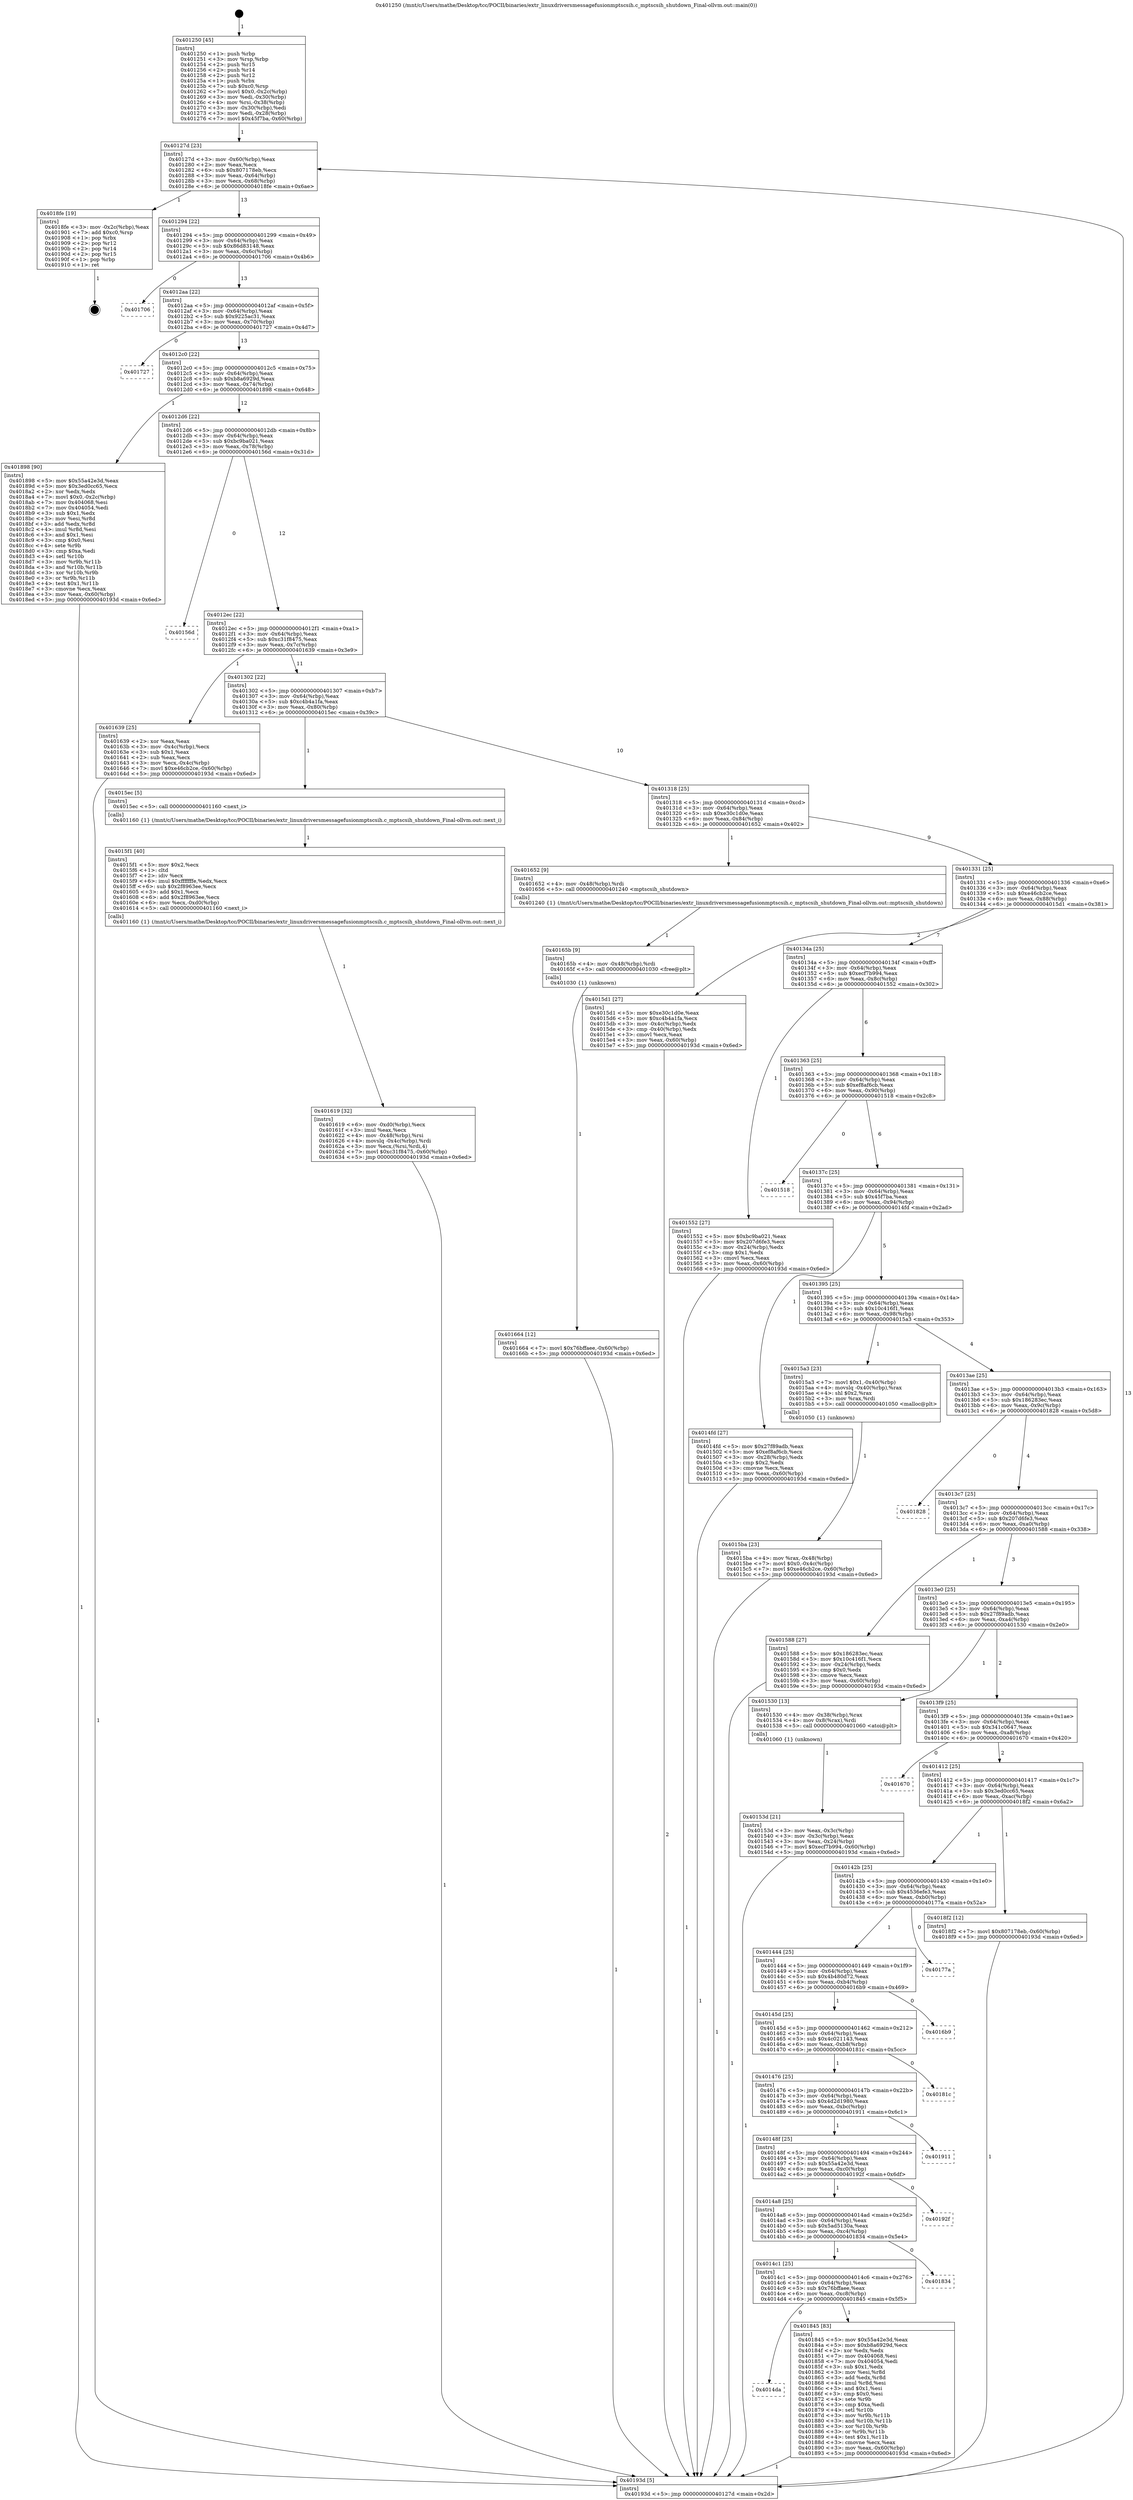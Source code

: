 digraph "0x401250" {
  label = "0x401250 (/mnt/c/Users/mathe/Desktop/tcc/POCII/binaries/extr_linuxdriversmessagefusionmptscsih.c_mptscsih_shutdown_Final-ollvm.out::main(0))"
  labelloc = "t"
  node[shape=record]

  Entry [label="",width=0.3,height=0.3,shape=circle,fillcolor=black,style=filled]
  "0x40127d" [label="{
     0x40127d [23]\l
     | [instrs]\l
     &nbsp;&nbsp;0x40127d \<+3\>: mov -0x60(%rbp),%eax\l
     &nbsp;&nbsp;0x401280 \<+2\>: mov %eax,%ecx\l
     &nbsp;&nbsp;0x401282 \<+6\>: sub $0x807178eb,%ecx\l
     &nbsp;&nbsp;0x401288 \<+3\>: mov %eax,-0x64(%rbp)\l
     &nbsp;&nbsp;0x40128b \<+3\>: mov %ecx,-0x68(%rbp)\l
     &nbsp;&nbsp;0x40128e \<+6\>: je 00000000004018fe \<main+0x6ae\>\l
  }"]
  "0x4018fe" [label="{
     0x4018fe [19]\l
     | [instrs]\l
     &nbsp;&nbsp;0x4018fe \<+3\>: mov -0x2c(%rbp),%eax\l
     &nbsp;&nbsp;0x401901 \<+7\>: add $0xc0,%rsp\l
     &nbsp;&nbsp;0x401908 \<+1\>: pop %rbx\l
     &nbsp;&nbsp;0x401909 \<+2\>: pop %r12\l
     &nbsp;&nbsp;0x40190b \<+2\>: pop %r14\l
     &nbsp;&nbsp;0x40190d \<+2\>: pop %r15\l
     &nbsp;&nbsp;0x40190f \<+1\>: pop %rbp\l
     &nbsp;&nbsp;0x401910 \<+1\>: ret\l
  }"]
  "0x401294" [label="{
     0x401294 [22]\l
     | [instrs]\l
     &nbsp;&nbsp;0x401294 \<+5\>: jmp 0000000000401299 \<main+0x49\>\l
     &nbsp;&nbsp;0x401299 \<+3\>: mov -0x64(%rbp),%eax\l
     &nbsp;&nbsp;0x40129c \<+5\>: sub $0x86d83148,%eax\l
     &nbsp;&nbsp;0x4012a1 \<+3\>: mov %eax,-0x6c(%rbp)\l
     &nbsp;&nbsp;0x4012a4 \<+6\>: je 0000000000401706 \<main+0x4b6\>\l
  }"]
  Exit [label="",width=0.3,height=0.3,shape=circle,fillcolor=black,style=filled,peripheries=2]
  "0x401706" [label="{
     0x401706\l
  }", style=dashed]
  "0x4012aa" [label="{
     0x4012aa [22]\l
     | [instrs]\l
     &nbsp;&nbsp;0x4012aa \<+5\>: jmp 00000000004012af \<main+0x5f\>\l
     &nbsp;&nbsp;0x4012af \<+3\>: mov -0x64(%rbp),%eax\l
     &nbsp;&nbsp;0x4012b2 \<+5\>: sub $0x9225ac31,%eax\l
     &nbsp;&nbsp;0x4012b7 \<+3\>: mov %eax,-0x70(%rbp)\l
     &nbsp;&nbsp;0x4012ba \<+6\>: je 0000000000401727 \<main+0x4d7\>\l
  }"]
  "0x4014da" [label="{
     0x4014da\l
  }", style=dashed]
  "0x401727" [label="{
     0x401727\l
  }", style=dashed]
  "0x4012c0" [label="{
     0x4012c0 [22]\l
     | [instrs]\l
     &nbsp;&nbsp;0x4012c0 \<+5\>: jmp 00000000004012c5 \<main+0x75\>\l
     &nbsp;&nbsp;0x4012c5 \<+3\>: mov -0x64(%rbp),%eax\l
     &nbsp;&nbsp;0x4012c8 \<+5\>: sub $0xb8a6929d,%eax\l
     &nbsp;&nbsp;0x4012cd \<+3\>: mov %eax,-0x74(%rbp)\l
     &nbsp;&nbsp;0x4012d0 \<+6\>: je 0000000000401898 \<main+0x648\>\l
  }"]
  "0x401845" [label="{
     0x401845 [83]\l
     | [instrs]\l
     &nbsp;&nbsp;0x401845 \<+5\>: mov $0x55a42e3d,%eax\l
     &nbsp;&nbsp;0x40184a \<+5\>: mov $0xb8a6929d,%ecx\l
     &nbsp;&nbsp;0x40184f \<+2\>: xor %edx,%edx\l
     &nbsp;&nbsp;0x401851 \<+7\>: mov 0x404068,%esi\l
     &nbsp;&nbsp;0x401858 \<+7\>: mov 0x404054,%edi\l
     &nbsp;&nbsp;0x40185f \<+3\>: sub $0x1,%edx\l
     &nbsp;&nbsp;0x401862 \<+3\>: mov %esi,%r8d\l
     &nbsp;&nbsp;0x401865 \<+3\>: add %edx,%r8d\l
     &nbsp;&nbsp;0x401868 \<+4\>: imul %r8d,%esi\l
     &nbsp;&nbsp;0x40186c \<+3\>: and $0x1,%esi\l
     &nbsp;&nbsp;0x40186f \<+3\>: cmp $0x0,%esi\l
     &nbsp;&nbsp;0x401872 \<+4\>: sete %r9b\l
     &nbsp;&nbsp;0x401876 \<+3\>: cmp $0xa,%edi\l
     &nbsp;&nbsp;0x401879 \<+4\>: setl %r10b\l
     &nbsp;&nbsp;0x40187d \<+3\>: mov %r9b,%r11b\l
     &nbsp;&nbsp;0x401880 \<+3\>: and %r10b,%r11b\l
     &nbsp;&nbsp;0x401883 \<+3\>: xor %r10b,%r9b\l
     &nbsp;&nbsp;0x401886 \<+3\>: or %r9b,%r11b\l
     &nbsp;&nbsp;0x401889 \<+4\>: test $0x1,%r11b\l
     &nbsp;&nbsp;0x40188d \<+3\>: cmovne %ecx,%eax\l
     &nbsp;&nbsp;0x401890 \<+3\>: mov %eax,-0x60(%rbp)\l
     &nbsp;&nbsp;0x401893 \<+5\>: jmp 000000000040193d \<main+0x6ed\>\l
  }"]
  "0x401898" [label="{
     0x401898 [90]\l
     | [instrs]\l
     &nbsp;&nbsp;0x401898 \<+5\>: mov $0x55a42e3d,%eax\l
     &nbsp;&nbsp;0x40189d \<+5\>: mov $0x3ed0cc65,%ecx\l
     &nbsp;&nbsp;0x4018a2 \<+2\>: xor %edx,%edx\l
     &nbsp;&nbsp;0x4018a4 \<+7\>: movl $0x0,-0x2c(%rbp)\l
     &nbsp;&nbsp;0x4018ab \<+7\>: mov 0x404068,%esi\l
     &nbsp;&nbsp;0x4018b2 \<+7\>: mov 0x404054,%edi\l
     &nbsp;&nbsp;0x4018b9 \<+3\>: sub $0x1,%edx\l
     &nbsp;&nbsp;0x4018bc \<+3\>: mov %esi,%r8d\l
     &nbsp;&nbsp;0x4018bf \<+3\>: add %edx,%r8d\l
     &nbsp;&nbsp;0x4018c2 \<+4\>: imul %r8d,%esi\l
     &nbsp;&nbsp;0x4018c6 \<+3\>: and $0x1,%esi\l
     &nbsp;&nbsp;0x4018c9 \<+3\>: cmp $0x0,%esi\l
     &nbsp;&nbsp;0x4018cc \<+4\>: sete %r9b\l
     &nbsp;&nbsp;0x4018d0 \<+3\>: cmp $0xa,%edi\l
     &nbsp;&nbsp;0x4018d3 \<+4\>: setl %r10b\l
     &nbsp;&nbsp;0x4018d7 \<+3\>: mov %r9b,%r11b\l
     &nbsp;&nbsp;0x4018da \<+3\>: and %r10b,%r11b\l
     &nbsp;&nbsp;0x4018dd \<+3\>: xor %r10b,%r9b\l
     &nbsp;&nbsp;0x4018e0 \<+3\>: or %r9b,%r11b\l
     &nbsp;&nbsp;0x4018e3 \<+4\>: test $0x1,%r11b\l
     &nbsp;&nbsp;0x4018e7 \<+3\>: cmovne %ecx,%eax\l
     &nbsp;&nbsp;0x4018ea \<+3\>: mov %eax,-0x60(%rbp)\l
     &nbsp;&nbsp;0x4018ed \<+5\>: jmp 000000000040193d \<main+0x6ed\>\l
  }"]
  "0x4012d6" [label="{
     0x4012d6 [22]\l
     | [instrs]\l
     &nbsp;&nbsp;0x4012d6 \<+5\>: jmp 00000000004012db \<main+0x8b\>\l
     &nbsp;&nbsp;0x4012db \<+3\>: mov -0x64(%rbp),%eax\l
     &nbsp;&nbsp;0x4012de \<+5\>: sub $0xbc9ba021,%eax\l
     &nbsp;&nbsp;0x4012e3 \<+3\>: mov %eax,-0x78(%rbp)\l
     &nbsp;&nbsp;0x4012e6 \<+6\>: je 000000000040156d \<main+0x31d\>\l
  }"]
  "0x4014c1" [label="{
     0x4014c1 [25]\l
     | [instrs]\l
     &nbsp;&nbsp;0x4014c1 \<+5\>: jmp 00000000004014c6 \<main+0x276\>\l
     &nbsp;&nbsp;0x4014c6 \<+3\>: mov -0x64(%rbp),%eax\l
     &nbsp;&nbsp;0x4014c9 \<+5\>: sub $0x76bffaee,%eax\l
     &nbsp;&nbsp;0x4014ce \<+6\>: mov %eax,-0xc8(%rbp)\l
     &nbsp;&nbsp;0x4014d4 \<+6\>: je 0000000000401845 \<main+0x5f5\>\l
  }"]
  "0x40156d" [label="{
     0x40156d\l
  }", style=dashed]
  "0x4012ec" [label="{
     0x4012ec [22]\l
     | [instrs]\l
     &nbsp;&nbsp;0x4012ec \<+5\>: jmp 00000000004012f1 \<main+0xa1\>\l
     &nbsp;&nbsp;0x4012f1 \<+3\>: mov -0x64(%rbp),%eax\l
     &nbsp;&nbsp;0x4012f4 \<+5\>: sub $0xc31f8475,%eax\l
     &nbsp;&nbsp;0x4012f9 \<+3\>: mov %eax,-0x7c(%rbp)\l
     &nbsp;&nbsp;0x4012fc \<+6\>: je 0000000000401639 \<main+0x3e9\>\l
  }"]
  "0x401834" [label="{
     0x401834\l
  }", style=dashed]
  "0x401639" [label="{
     0x401639 [25]\l
     | [instrs]\l
     &nbsp;&nbsp;0x401639 \<+2\>: xor %eax,%eax\l
     &nbsp;&nbsp;0x40163b \<+3\>: mov -0x4c(%rbp),%ecx\l
     &nbsp;&nbsp;0x40163e \<+3\>: sub $0x1,%eax\l
     &nbsp;&nbsp;0x401641 \<+2\>: sub %eax,%ecx\l
     &nbsp;&nbsp;0x401643 \<+3\>: mov %ecx,-0x4c(%rbp)\l
     &nbsp;&nbsp;0x401646 \<+7\>: movl $0xe46cb2ce,-0x60(%rbp)\l
     &nbsp;&nbsp;0x40164d \<+5\>: jmp 000000000040193d \<main+0x6ed\>\l
  }"]
  "0x401302" [label="{
     0x401302 [22]\l
     | [instrs]\l
     &nbsp;&nbsp;0x401302 \<+5\>: jmp 0000000000401307 \<main+0xb7\>\l
     &nbsp;&nbsp;0x401307 \<+3\>: mov -0x64(%rbp),%eax\l
     &nbsp;&nbsp;0x40130a \<+5\>: sub $0xc4b4a1fa,%eax\l
     &nbsp;&nbsp;0x40130f \<+3\>: mov %eax,-0x80(%rbp)\l
     &nbsp;&nbsp;0x401312 \<+6\>: je 00000000004015ec \<main+0x39c\>\l
  }"]
  "0x4014a8" [label="{
     0x4014a8 [25]\l
     | [instrs]\l
     &nbsp;&nbsp;0x4014a8 \<+5\>: jmp 00000000004014ad \<main+0x25d\>\l
     &nbsp;&nbsp;0x4014ad \<+3\>: mov -0x64(%rbp),%eax\l
     &nbsp;&nbsp;0x4014b0 \<+5\>: sub $0x5ad5130a,%eax\l
     &nbsp;&nbsp;0x4014b5 \<+6\>: mov %eax,-0xc4(%rbp)\l
     &nbsp;&nbsp;0x4014bb \<+6\>: je 0000000000401834 \<main+0x5e4\>\l
  }"]
  "0x4015ec" [label="{
     0x4015ec [5]\l
     | [instrs]\l
     &nbsp;&nbsp;0x4015ec \<+5\>: call 0000000000401160 \<next_i\>\l
     | [calls]\l
     &nbsp;&nbsp;0x401160 \{1\} (/mnt/c/Users/mathe/Desktop/tcc/POCII/binaries/extr_linuxdriversmessagefusionmptscsih.c_mptscsih_shutdown_Final-ollvm.out::next_i)\l
  }"]
  "0x401318" [label="{
     0x401318 [25]\l
     | [instrs]\l
     &nbsp;&nbsp;0x401318 \<+5\>: jmp 000000000040131d \<main+0xcd\>\l
     &nbsp;&nbsp;0x40131d \<+3\>: mov -0x64(%rbp),%eax\l
     &nbsp;&nbsp;0x401320 \<+5\>: sub $0xe30c1d0e,%eax\l
     &nbsp;&nbsp;0x401325 \<+6\>: mov %eax,-0x84(%rbp)\l
     &nbsp;&nbsp;0x40132b \<+6\>: je 0000000000401652 \<main+0x402\>\l
  }"]
  "0x40192f" [label="{
     0x40192f\l
  }", style=dashed]
  "0x401652" [label="{
     0x401652 [9]\l
     | [instrs]\l
     &nbsp;&nbsp;0x401652 \<+4\>: mov -0x48(%rbp),%rdi\l
     &nbsp;&nbsp;0x401656 \<+5\>: call 0000000000401240 \<mptscsih_shutdown\>\l
     | [calls]\l
     &nbsp;&nbsp;0x401240 \{1\} (/mnt/c/Users/mathe/Desktop/tcc/POCII/binaries/extr_linuxdriversmessagefusionmptscsih.c_mptscsih_shutdown_Final-ollvm.out::mptscsih_shutdown)\l
  }"]
  "0x401331" [label="{
     0x401331 [25]\l
     | [instrs]\l
     &nbsp;&nbsp;0x401331 \<+5\>: jmp 0000000000401336 \<main+0xe6\>\l
     &nbsp;&nbsp;0x401336 \<+3\>: mov -0x64(%rbp),%eax\l
     &nbsp;&nbsp;0x401339 \<+5\>: sub $0xe46cb2ce,%eax\l
     &nbsp;&nbsp;0x40133e \<+6\>: mov %eax,-0x88(%rbp)\l
     &nbsp;&nbsp;0x401344 \<+6\>: je 00000000004015d1 \<main+0x381\>\l
  }"]
  "0x40148f" [label="{
     0x40148f [25]\l
     | [instrs]\l
     &nbsp;&nbsp;0x40148f \<+5\>: jmp 0000000000401494 \<main+0x244\>\l
     &nbsp;&nbsp;0x401494 \<+3\>: mov -0x64(%rbp),%eax\l
     &nbsp;&nbsp;0x401497 \<+5\>: sub $0x55a42e3d,%eax\l
     &nbsp;&nbsp;0x40149c \<+6\>: mov %eax,-0xc0(%rbp)\l
     &nbsp;&nbsp;0x4014a2 \<+6\>: je 000000000040192f \<main+0x6df\>\l
  }"]
  "0x4015d1" [label="{
     0x4015d1 [27]\l
     | [instrs]\l
     &nbsp;&nbsp;0x4015d1 \<+5\>: mov $0xe30c1d0e,%eax\l
     &nbsp;&nbsp;0x4015d6 \<+5\>: mov $0xc4b4a1fa,%ecx\l
     &nbsp;&nbsp;0x4015db \<+3\>: mov -0x4c(%rbp),%edx\l
     &nbsp;&nbsp;0x4015de \<+3\>: cmp -0x40(%rbp),%edx\l
     &nbsp;&nbsp;0x4015e1 \<+3\>: cmovl %ecx,%eax\l
     &nbsp;&nbsp;0x4015e4 \<+3\>: mov %eax,-0x60(%rbp)\l
     &nbsp;&nbsp;0x4015e7 \<+5\>: jmp 000000000040193d \<main+0x6ed\>\l
  }"]
  "0x40134a" [label="{
     0x40134a [25]\l
     | [instrs]\l
     &nbsp;&nbsp;0x40134a \<+5\>: jmp 000000000040134f \<main+0xff\>\l
     &nbsp;&nbsp;0x40134f \<+3\>: mov -0x64(%rbp),%eax\l
     &nbsp;&nbsp;0x401352 \<+5\>: sub $0xecf7b994,%eax\l
     &nbsp;&nbsp;0x401357 \<+6\>: mov %eax,-0x8c(%rbp)\l
     &nbsp;&nbsp;0x40135d \<+6\>: je 0000000000401552 \<main+0x302\>\l
  }"]
  "0x401911" [label="{
     0x401911\l
  }", style=dashed]
  "0x401552" [label="{
     0x401552 [27]\l
     | [instrs]\l
     &nbsp;&nbsp;0x401552 \<+5\>: mov $0xbc9ba021,%eax\l
     &nbsp;&nbsp;0x401557 \<+5\>: mov $0x207d6fe3,%ecx\l
     &nbsp;&nbsp;0x40155c \<+3\>: mov -0x24(%rbp),%edx\l
     &nbsp;&nbsp;0x40155f \<+3\>: cmp $0x1,%edx\l
     &nbsp;&nbsp;0x401562 \<+3\>: cmovl %ecx,%eax\l
     &nbsp;&nbsp;0x401565 \<+3\>: mov %eax,-0x60(%rbp)\l
     &nbsp;&nbsp;0x401568 \<+5\>: jmp 000000000040193d \<main+0x6ed\>\l
  }"]
  "0x401363" [label="{
     0x401363 [25]\l
     | [instrs]\l
     &nbsp;&nbsp;0x401363 \<+5\>: jmp 0000000000401368 \<main+0x118\>\l
     &nbsp;&nbsp;0x401368 \<+3\>: mov -0x64(%rbp),%eax\l
     &nbsp;&nbsp;0x40136b \<+5\>: sub $0xef8af6cb,%eax\l
     &nbsp;&nbsp;0x401370 \<+6\>: mov %eax,-0x90(%rbp)\l
     &nbsp;&nbsp;0x401376 \<+6\>: je 0000000000401518 \<main+0x2c8\>\l
  }"]
  "0x401476" [label="{
     0x401476 [25]\l
     | [instrs]\l
     &nbsp;&nbsp;0x401476 \<+5\>: jmp 000000000040147b \<main+0x22b\>\l
     &nbsp;&nbsp;0x40147b \<+3\>: mov -0x64(%rbp),%eax\l
     &nbsp;&nbsp;0x40147e \<+5\>: sub $0x4d2d1980,%eax\l
     &nbsp;&nbsp;0x401483 \<+6\>: mov %eax,-0xbc(%rbp)\l
     &nbsp;&nbsp;0x401489 \<+6\>: je 0000000000401911 \<main+0x6c1\>\l
  }"]
  "0x401518" [label="{
     0x401518\l
  }", style=dashed]
  "0x40137c" [label="{
     0x40137c [25]\l
     | [instrs]\l
     &nbsp;&nbsp;0x40137c \<+5\>: jmp 0000000000401381 \<main+0x131\>\l
     &nbsp;&nbsp;0x401381 \<+3\>: mov -0x64(%rbp),%eax\l
     &nbsp;&nbsp;0x401384 \<+5\>: sub $0x45f7ba,%eax\l
     &nbsp;&nbsp;0x401389 \<+6\>: mov %eax,-0x94(%rbp)\l
     &nbsp;&nbsp;0x40138f \<+6\>: je 00000000004014fd \<main+0x2ad\>\l
  }"]
  "0x40181c" [label="{
     0x40181c\l
  }", style=dashed]
  "0x4014fd" [label="{
     0x4014fd [27]\l
     | [instrs]\l
     &nbsp;&nbsp;0x4014fd \<+5\>: mov $0x27f89adb,%eax\l
     &nbsp;&nbsp;0x401502 \<+5\>: mov $0xef8af6cb,%ecx\l
     &nbsp;&nbsp;0x401507 \<+3\>: mov -0x28(%rbp),%edx\l
     &nbsp;&nbsp;0x40150a \<+3\>: cmp $0x2,%edx\l
     &nbsp;&nbsp;0x40150d \<+3\>: cmovne %ecx,%eax\l
     &nbsp;&nbsp;0x401510 \<+3\>: mov %eax,-0x60(%rbp)\l
     &nbsp;&nbsp;0x401513 \<+5\>: jmp 000000000040193d \<main+0x6ed\>\l
  }"]
  "0x401395" [label="{
     0x401395 [25]\l
     | [instrs]\l
     &nbsp;&nbsp;0x401395 \<+5\>: jmp 000000000040139a \<main+0x14a\>\l
     &nbsp;&nbsp;0x40139a \<+3\>: mov -0x64(%rbp),%eax\l
     &nbsp;&nbsp;0x40139d \<+5\>: sub $0x10c416f1,%eax\l
     &nbsp;&nbsp;0x4013a2 \<+6\>: mov %eax,-0x98(%rbp)\l
     &nbsp;&nbsp;0x4013a8 \<+6\>: je 00000000004015a3 \<main+0x353\>\l
  }"]
  "0x40193d" [label="{
     0x40193d [5]\l
     | [instrs]\l
     &nbsp;&nbsp;0x40193d \<+5\>: jmp 000000000040127d \<main+0x2d\>\l
  }"]
  "0x401250" [label="{
     0x401250 [45]\l
     | [instrs]\l
     &nbsp;&nbsp;0x401250 \<+1\>: push %rbp\l
     &nbsp;&nbsp;0x401251 \<+3\>: mov %rsp,%rbp\l
     &nbsp;&nbsp;0x401254 \<+2\>: push %r15\l
     &nbsp;&nbsp;0x401256 \<+2\>: push %r14\l
     &nbsp;&nbsp;0x401258 \<+2\>: push %r12\l
     &nbsp;&nbsp;0x40125a \<+1\>: push %rbx\l
     &nbsp;&nbsp;0x40125b \<+7\>: sub $0xc0,%rsp\l
     &nbsp;&nbsp;0x401262 \<+7\>: movl $0x0,-0x2c(%rbp)\l
     &nbsp;&nbsp;0x401269 \<+3\>: mov %edi,-0x30(%rbp)\l
     &nbsp;&nbsp;0x40126c \<+4\>: mov %rsi,-0x38(%rbp)\l
     &nbsp;&nbsp;0x401270 \<+3\>: mov -0x30(%rbp),%edi\l
     &nbsp;&nbsp;0x401273 \<+3\>: mov %edi,-0x28(%rbp)\l
     &nbsp;&nbsp;0x401276 \<+7\>: movl $0x45f7ba,-0x60(%rbp)\l
  }"]
  "0x40145d" [label="{
     0x40145d [25]\l
     | [instrs]\l
     &nbsp;&nbsp;0x40145d \<+5\>: jmp 0000000000401462 \<main+0x212\>\l
     &nbsp;&nbsp;0x401462 \<+3\>: mov -0x64(%rbp),%eax\l
     &nbsp;&nbsp;0x401465 \<+5\>: sub $0x4c021143,%eax\l
     &nbsp;&nbsp;0x40146a \<+6\>: mov %eax,-0xb8(%rbp)\l
     &nbsp;&nbsp;0x401470 \<+6\>: je 000000000040181c \<main+0x5cc\>\l
  }"]
  "0x4015a3" [label="{
     0x4015a3 [23]\l
     | [instrs]\l
     &nbsp;&nbsp;0x4015a3 \<+7\>: movl $0x1,-0x40(%rbp)\l
     &nbsp;&nbsp;0x4015aa \<+4\>: movslq -0x40(%rbp),%rax\l
     &nbsp;&nbsp;0x4015ae \<+4\>: shl $0x2,%rax\l
     &nbsp;&nbsp;0x4015b2 \<+3\>: mov %rax,%rdi\l
     &nbsp;&nbsp;0x4015b5 \<+5\>: call 0000000000401050 \<malloc@plt\>\l
     | [calls]\l
     &nbsp;&nbsp;0x401050 \{1\} (unknown)\l
  }"]
  "0x4013ae" [label="{
     0x4013ae [25]\l
     | [instrs]\l
     &nbsp;&nbsp;0x4013ae \<+5\>: jmp 00000000004013b3 \<main+0x163\>\l
     &nbsp;&nbsp;0x4013b3 \<+3\>: mov -0x64(%rbp),%eax\l
     &nbsp;&nbsp;0x4013b6 \<+5\>: sub $0x186283ec,%eax\l
     &nbsp;&nbsp;0x4013bb \<+6\>: mov %eax,-0x9c(%rbp)\l
     &nbsp;&nbsp;0x4013c1 \<+6\>: je 0000000000401828 \<main+0x5d8\>\l
  }"]
  "0x4016b9" [label="{
     0x4016b9\l
  }", style=dashed]
  "0x401828" [label="{
     0x401828\l
  }", style=dashed]
  "0x4013c7" [label="{
     0x4013c7 [25]\l
     | [instrs]\l
     &nbsp;&nbsp;0x4013c7 \<+5\>: jmp 00000000004013cc \<main+0x17c\>\l
     &nbsp;&nbsp;0x4013cc \<+3\>: mov -0x64(%rbp),%eax\l
     &nbsp;&nbsp;0x4013cf \<+5\>: sub $0x207d6fe3,%eax\l
     &nbsp;&nbsp;0x4013d4 \<+6\>: mov %eax,-0xa0(%rbp)\l
     &nbsp;&nbsp;0x4013da \<+6\>: je 0000000000401588 \<main+0x338\>\l
  }"]
  "0x401444" [label="{
     0x401444 [25]\l
     | [instrs]\l
     &nbsp;&nbsp;0x401444 \<+5\>: jmp 0000000000401449 \<main+0x1f9\>\l
     &nbsp;&nbsp;0x401449 \<+3\>: mov -0x64(%rbp),%eax\l
     &nbsp;&nbsp;0x40144c \<+5\>: sub $0x4b480d72,%eax\l
     &nbsp;&nbsp;0x401451 \<+6\>: mov %eax,-0xb4(%rbp)\l
     &nbsp;&nbsp;0x401457 \<+6\>: je 00000000004016b9 \<main+0x469\>\l
  }"]
  "0x401588" [label="{
     0x401588 [27]\l
     | [instrs]\l
     &nbsp;&nbsp;0x401588 \<+5\>: mov $0x186283ec,%eax\l
     &nbsp;&nbsp;0x40158d \<+5\>: mov $0x10c416f1,%ecx\l
     &nbsp;&nbsp;0x401592 \<+3\>: mov -0x24(%rbp),%edx\l
     &nbsp;&nbsp;0x401595 \<+3\>: cmp $0x0,%edx\l
     &nbsp;&nbsp;0x401598 \<+3\>: cmove %ecx,%eax\l
     &nbsp;&nbsp;0x40159b \<+3\>: mov %eax,-0x60(%rbp)\l
     &nbsp;&nbsp;0x40159e \<+5\>: jmp 000000000040193d \<main+0x6ed\>\l
  }"]
  "0x4013e0" [label="{
     0x4013e0 [25]\l
     | [instrs]\l
     &nbsp;&nbsp;0x4013e0 \<+5\>: jmp 00000000004013e5 \<main+0x195\>\l
     &nbsp;&nbsp;0x4013e5 \<+3\>: mov -0x64(%rbp),%eax\l
     &nbsp;&nbsp;0x4013e8 \<+5\>: sub $0x27f89adb,%eax\l
     &nbsp;&nbsp;0x4013ed \<+6\>: mov %eax,-0xa4(%rbp)\l
     &nbsp;&nbsp;0x4013f3 \<+6\>: je 0000000000401530 \<main+0x2e0\>\l
  }"]
  "0x40177a" [label="{
     0x40177a\l
  }", style=dashed]
  "0x401530" [label="{
     0x401530 [13]\l
     | [instrs]\l
     &nbsp;&nbsp;0x401530 \<+4\>: mov -0x38(%rbp),%rax\l
     &nbsp;&nbsp;0x401534 \<+4\>: mov 0x8(%rax),%rdi\l
     &nbsp;&nbsp;0x401538 \<+5\>: call 0000000000401060 \<atoi@plt\>\l
     | [calls]\l
     &nbsp;&nbsp;0x401060 \{1\} (unknown)\l
  }"]
  "0x4013f9" [label="{
     0x4013f9 [25]\l
     | [instrs]\l
     &nbsp;&nbsp;0x4013f9 \<+5\>: jmp 00000000004013fe \<main+0x1ae\>\l
     &nbsp;&nbsp;0x4013fe \<+3\>: mov -0x64(%rbp),%eax\l
     &nbsp;&nbsp;0x401401 \<+5\>: sub $0x341c0647,%eax\l
     &nbsp;&nbsp;0x401406 \<+6\>: mov %eax,-0xa8(%rbp)\l
     &nbsp;&nbsp;0x40140c \<+6\>: je 0000000000401670 \<main+0x420\>\l
  }"]
  "0x40153d" [label="{
     0x40153d [21]\l
     | [instrs]\l
     &nbsp;&nbsp;0x40153d \<+3\>: mov %eax,-0x3c(%rbp)\l
     &nbsp;&nbsp;0x401540 \<+3\>: mov -0x3c(%rbp),%eax\l
     &nbsp;&nbsp;0x401543 \<+3\>: mov %eax,-0x24(%rbp)\l
     &nbsp;&nbsp;0x401546 \<+7\>: movl $0xecf7b994,-0x60(%rbp)\l
     &nbsp;&nbsp;0x40154d \<+5\>: jmp 000000000040193d \<main+0x6ed\>\l
  }"]
  "0x4015ba" [label="{
     0x4015ba [23]\l
     | [instrs]\l
     &nbsp;&nbsp;0x4015ba \<+4\>: mov %rax,-0x48(%rbp)\l
     &nbsp;&nbsp;0x4015be \<+7\>: movl $0x0,-0x4c(%rbp)\l
     &nbsp;&nbsp;0x4015c5 \<+7\>: movl $0xe46cb2ce,-0x60(%rbp)\l
     &nbsp;&nbsp;0x4015cc \<+5\>: jmp 000000000040193d \<main+0x6ed\>\l
  }"]
  "0x4015f1" [label="{
     0x4015f1 [40]\l
     | [instrs]\l
     &nbsp;&nbsp;0x4015f1 \<+5\>: mov $0x2,%ecx\l
     &nbsp;&nbsp;0x4015f6 \<+1\>: cltd\l
     &nbsp;&nbsp;0x4015f7 \<+2\>: idiv %ecx\l
     &nbsp;&nbsp;0x4015f9 \<+6\>: imul $0xfffffffe,%edx,%ecx\l
     &nbsp;&nbsp;0x4015ff \<+6\>: sub $0x2f8963ee,%ecx\l
     &nbsp;&nbsp;0x401605 \<+3\>: add $0x1,%ecx\l
     &nbsp;&nbsp;0x401608 \<+6\>: add $0x2f8963ee,%ecx\l
     &nbsp;&nbsp;0x40160e \<+6\>: mov %ecx,-0xd0(%rbp)\l
     &nbsp;&nbsp;0x401614 \<+5\>: call 0000000000401160 \<next_i\>\l
     | [calls]\l
     &nbsp;&nbsp;0x401160 \{1\} (/mnt/c/Users/mathe/Desktop/tcc/POCII/binaries/extr_linuxdriversmessagefusionmptscsih.c_mptscsih_shutdown_Final-ollvm.out::next_i)\l
  }"]
  "0x401619" [label="{
     0x401619 [32]\l
     | [instrs]\l
     &nbsp;&nbsp;0x401619 \<+6\>: mov -0xd0(%rbp),%ecx\l
     &nbsp;&nbsp;0x40161f \<+3\>: imul %eax,%ecx\l
     &nbsp;&nbsp;0x401622 \<+4\>: mov -0x48(%rbp),%rsi\l
     &nbsp;&nbsp;0x401626 \<+4\>: movslq -0x4c(%rbp),%rdi\l
     &nbsp;&nbsp;0x40162a \<+3\>: mov %ecx,(%rsi,%rdi,4)\l
     &nbsp;&nbsp;0x40162d \<+7\>: movl $0xc31f8475,-0x60(%rbp)\l
     &nbsp;&nbsp;0x401634 \<+5\>: jmp 000000000040193d \<main+0x6ed\>\l
  }"]
  "0x40165b" [label="{
     0x40165b [9]\l
     | [instrs]\l
     &nbsp;&nbsp;0x40165b \<+4\>: mov -0x48(%rbp),%rdi\l
     &nbsp;&nbsp;0x40165f \<+5\>: call 0000000000401030 \<free@plt\>\l
     | [calls]\l
     &nbsp;&nbsp;0x401030 \{1\} (unknown)\l
  }"]
  "0x401664" [label="{
     0x401664 [12]\l
     | [instrs]\l
     &nbsp;&nbsp;0x401664 \<+7\>: movl $0x76bffaee,-0x60(%rbp)\l
     &nbsp;&nbsp;0x40166b \<+5\>: jmp 000000000040193d \<main+0x6ed\>\l
  }"]
  "0x40142b" [label="{
     0x40142b [25]\l
     | [instrs]\l
     &nbsp;&nbsp;0x40142b \<+5\>: jmp 0000000000401430 \<main+0x1e0\>\l
     &nbsp;&nbsp;0x401430 \<+3\>: mov -0x64(%rbp),%eax\l
     &nbsp;&nbsp;0x401433 \<+5\>: sub $0x4536efe3,%eax\l
     &nbsp;&nbsp;0x401438 \<+6\>: mov %eax,-0xb0(%rbp)\l
     &nbsp;&nbsp;0x40143e \<+6\>: je 000000000040177a \<main+0x52a\>\l
  }"]
  "0x401670" [label="{
     0x401670\l
  }", style=dashed]
  "0x401412" [label="{
     0x401412 [25]\l
     | [instrs]\l
     &nbsp;&nbsp;0x401412 \<+5\>: jmp 0000000000401417 \<main+0x1c7\>\l
     &nbsp;&nbsp;0x401417 \<+3\>: mov -0x64(%rbp),%eax\l
     &nbsp;&nbsp;0x40141a \<+5\>: sub $0x3ed0cc65,%eax\l
     &nbsp;&nbsp;0x40141f \<+6\>: mov %eax,-0xac(%rbp)\l
     &nbsp;&nbsp;0x401425 \<+6\>: je 00000000004018f2 \<main+0x6a2\>\l
  }"]
  "0x4018f2" [label="{
     0x4018f2 [12]\l
     | [instrs]\l
     &nbsp;&nbsp;0x4018f2 \<+7\>: movl $0x807178eb,-0x60(%rbp)\l
     &nbsp;&nbsp;0x4018f9 \<+5\>: jmp 000000000040193d \<main+0x6ed\>\l
  }"]
  Entry -> "0x401250" [label=" 1"]
  "0x40127d" -> "0x4018fe" [label=" 1"]
  "0x40127d" -> "0x401294" [label=" 13"]
  "0x4018fe" -> Exit [label=" 1"]
  "0x401294" -> "0x401706" [label=" 0"]
  "0x401294" -> "0x4012aa" [label=" 13"]
  "0x4018f2" -> "0x40193d" [label=" 1"]
  "0x4012aa" -> "0x401727" [label=" 0"]
  "0x4012aa" -> "0x4012c0" [label=" 13"]
  "0x401898" -> "0x40193d" [label=" 1"]
  "0x4012c0" -> "0x401898" [label=" 1"]
  "0x4012c0" -> "0x4012d6" [label=" 12"]
  "0x401845" -> "0x40193d" [label=" 1"]
  "0x4012d6" -> "0x40156d" [label=" 0"]
  "0x4012d6" -> "0x4012ec" [label=" 12"]
  "0x4014c1" -> "0x401845" [label=" 1"]
  "0x4012ec" -> "0x401639" [label=" 1"]
  "0x4012ec" -> "0x401302" [label=" 11"]
  "0x4014c1" -> "0x4014da" [label=" 0"]
  "0x401302" -> "0x4015ec" [label=" 1"]
  "0x401302" -> "0x401318" [label=" 10"]
  "0x4014a8" -> "0x401834" [label=" 0"]
  "0x401318" -> "0x401652" [label=" 1"]
  "0x401318" -> "0x401331" [label=" 9"]
  "0x4014a8" -> "0x4014c1" [label=" 1"]
  "0x401331" -> "0x4015d1" [label=" 2"]
  "0x401331" -> "0x40134a" [label=" 7"]
  "0x40148f" -> "0x40192f" [label=" 0"]
  "0x40134a" -> "0x401552" [label=" 1"]
  "0x40134a" -> "0x401363" [label=" 6"]
  "0x40148f" -> "0x4014a8" [label=" 1"]
  "0x401363" -> "0x401518" [label=" 0"]
  "0x401363" -> "0x40137c" [label=" 6"]
  "0x401476" -> "0x401911" [label=" 0"]
  "0x40137c" -> "0x4014fd" [label=" 1"]
  "0x40137c" -> "0x401395" [label=" 5"]
  "0x4014fd" -> "0x40193d" [label=" 1"]
  "0x401250" -> "0x40127d" [label=" 1"]
  "0x40193d" -> "0x40127d" [label=" 13"]
  "0x401476" -> "0x40148f" [label=" 1"]
  "0x401395" -> "0x4015a3" [label=" 1"]
  "0x401395" -> "0x4013ae" [label=" 4"]
  "0x40145d" -> "0x40181c" [label=" 0"]
  "0x4013ae" -> "0x401828" [label=" 0"]
  "0x4013ae" -> "0x4013c7" [label=" 4"]
  "0x40145d" -> "0x401476" [label=" 1"]
  "0x4013c7" -> "0x401588" [label=" 1"]
  "0x4013c7" -> "0x4013e0" [label=" 3"]
  "0x401444" -> "0x4016b9" [label=" 0"]
  "0x4013e0" -> "0x401530" [label=" 1"]
  "0x4013e0" -> "0x4013f9" [label=" 2"]
  "0x401530" -> "0x40153d" [label=" 1"]
  "0x40153d" -> "0x40193d" [label=" 1"]
  "0x401552" -> "0x40193d" [label=" 1"]
  "0x401588" -> "0x40193d" [label=" 1"]
  "0x4015a3" -> "0x4015ba" [label=" 1"]
  "0x4015ba" -> "0x40193d" [label=" 1"]
  "0x4015d1" -> "0x40193d" [label=" 2"]
  "0x4015ec" -> "0x4015f1" [label=" 1"]
  "0x4015f1" -> "0x401619" [label=" 1"]
  "0x401619" -> "0x40193d" [label=" 1"]
  "0x401639" -> "0x40193d" [label=" 1"]
  "0x401652" -> "0x40165b" [label=" 1"]
  "0x40165b" -> "0x401664" [label=" 1"]
  "0x401664" -> "0x40193d" [label=" 1"]
  "0x401444" -> "0x40145d" [label=" 1"]
  "0x4013f9" -> "0x401670" [label=" 0"]
  "0x4013f9" -> "0x401412" [label=" 2"]
  "0x40142b" -> "0x40177a" [label=" 0"]
  "0x401412" -> "0x4018f2" [label=" 1"]
  "0x401412" -> "0x40142b" [label=" 1"]
  "0x40142b" -> "0x401444" [label=" 1"]
}
